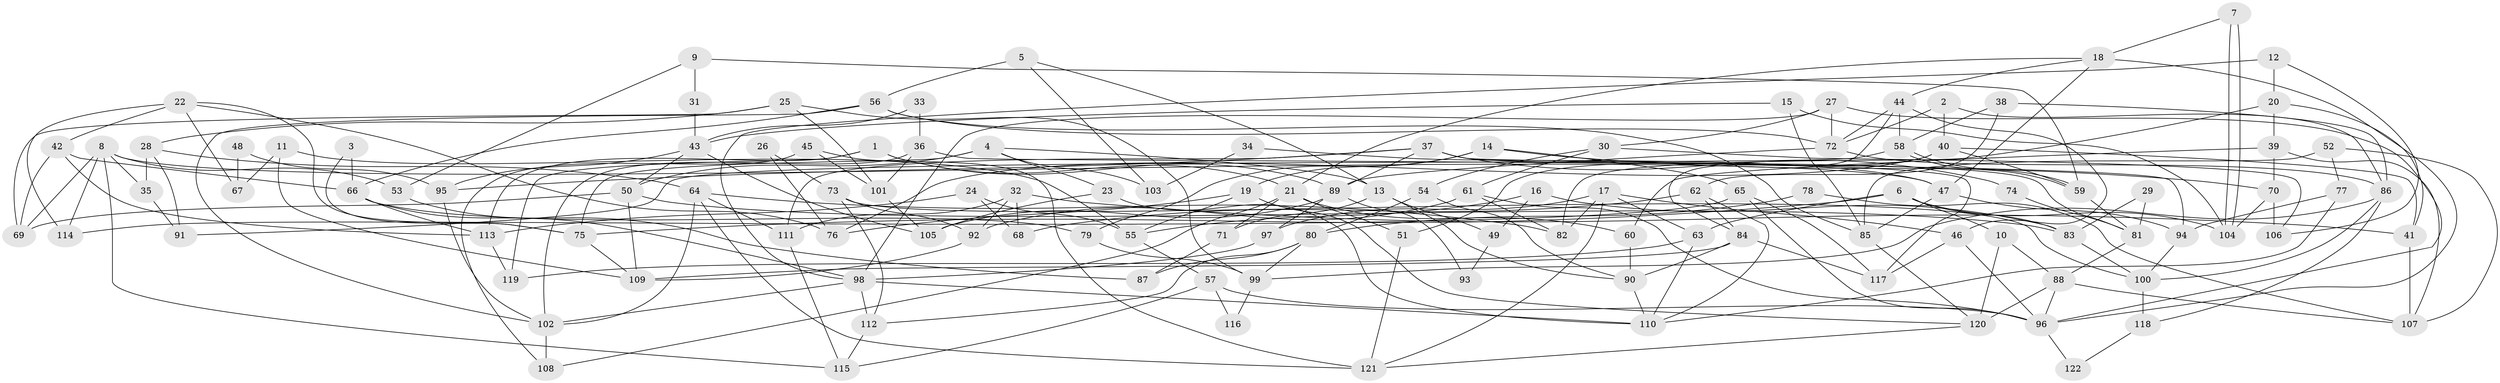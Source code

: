 // coarse degree distribution, {8: 0.013513513513513514, 9: 0.05405405405405406, 5: 0.13513513513513514, 10: 0.013513513513513514, 11: 0.02702702702702703, 3: 0.21621621621621623, 6: 0.12162162162162163, 13: 0.013513513513513514, 2: 0.12162162162162163, 4: 0.22972972972972974, 7: 0.04054054054054054, 16: 0.013513513513513514}
// Generated by graph-tools (version 1.1) at 2025/51/03/04/25 22:51:07]
// undirected, 122 vertices, 244 edges
graph export_dot {
  node [color=gray90,style=filled];
  1;
  2;
  3;
  4;
  5;
  6;
  7;
  8;
  9;
  10;
  11;
  12;
  13;
  14;
  15;
  16;
  17;
  18;
  19;
  20;
  21;
  22;
  23;
  24;
  25;
  26;
  27;
  28;
  29;
  30;
  31;
  32;
  33;
  34;
  35;
  36;
  37;
  38;
  39;
  40;
  41;
  42;
  43;
  44;
  45;
  46;
  47;
  48;
  49;
  50;
  51;
  52;
  53;
  54;
  55;
  56;
  57;
  58;
  59;
  60;
  61;
  62;
  63;
  64;
  65;
  66;
  67;
  68;
  69;
  70;
  71;
  72;
  73;
  74;
  75;
  76;
  77;
  78;
  79;
  80;
  81;
  82;
  83;
  84;
  85;
  86;
  87;
  88;
  89;
  90;
  91;
  92;
  93;
  94;
  95;
  96;
  97;
  98;
  99;
  100;
  101;
  102;
  103;
  104;
  105;
  106;
  107;
  108;
  109;
  110;
  111;
  112;
  113;
  114;
  115;
  116;
  117;
  118;
  119;
  120;
  121;
  122;
  1 -- 113;
  1 -- 89;
  1 -- 21;
  1 -- 119;
  2 -- 86;
  2 -- 72;
  2 -- 40;
  3 -- 66;
  3 -- 75;
  4 -- 23;
  4 -- 75;
  4 -- 13;
  4 -- 50;
  4 -- 103;
  5 -- 56;
  5 -- 13;
  5 -- 103;
  6 -- 63;
  6 -- 83;
  6 -- 10;
  6 -- 75;
  6 -- 104;
  7 -- 18;
  7 -- 104;
  7 -- 104;
  8 -- 47;
  8 -- 115;
  8 -- 35;
  8 -- 53;
  8 -- 69;
  8 -- 114;
  9 -- 53;
  9 -- 59;
  9 -- 31;
  10 -- 88;
  10 -- 120;
  11 -- 55;
  11 -- 109;
  11 -- 67;
  12 -- 106;
  12 -- 98;
  12 -- 20;
  13 -- 90;
  13 -- 49;
  13 -- 71;
  14 -- 65;
  14 -- 70;
  14 -- 19;
  14 -- 79;
  15 -- 104;
  15 -- 85;
  15 -- 43;
  16 -- 55;
  16 -- 83;
  16 -- 49;
  17 -- 121;
  17 -- 46;
  17 -- 63;
  17 -- 82;
  17 -- 97;
  18 -- 44;
  18 -- 21;
  18 -- 47;
  18 -- 96;
  19 -- 120;
  19 -- 55;
  19 -- 76;
  20 -- 41;
  20 -- 39;
  20 -- 82;
  21 -- 108;
  21 -- 51;
  21 -- 60;
  21 -- 71;
  22 -- 76;
  22 -- 75;
  22 -- 42;
  22 -- 67;
  22 -- 114;
  23 -- 110;
  23 -- 105;
  24 -- 55;
  24 -- 113;
  24 -- 68;
  25 -- 69;
  25 -- 101;
  25 -- 28;
  25 -- 99;
  26 -- 73;
  26 -- 76;
  27 -- 98;
  27 -- 96;
  27 -- 30;
  27 -- 72;
  28 -- 35;
  28 -- 64;
  28 -- 91;
  29 -- 81;
  29 -- 83;
  30 -- 61;
  30 -- 54;
  30 -- 106;
  31 -- 43;
  32 -- 92;
  32 -- 111;
  32 -- 41;
  32 -- 68;
  33 -- 43;
  33 -- 36;
  34 -- 103;
  34 -- 47;
  35 -- 91;
  36 -- 102;
  36 -- 94;
  36 -- 101;
  37 -- 89;
  37 -- 81;
  37 -- 74;
  37 -- 95;
  37 -- 111;
  37 -- 117;
  38 -- 58;
  38 -- 62;
  38 -- 86;
  39 -- 60;
  39 -- 70;
  39 -- 107;
  40 -- 51;
  40 -- 41;
  40 -- 59;
  40 -- 76;
  41 -- 107;
  42 -- 113;
  42 -- 66;
  42 -- 69;
  43 -- 50;
  43 -- 95;
  43 -- 105;
  44 -- 46;
  44 -- 72;
  44 -- 58;
  44 -- 84;
  45 -- 101;
  45 -- 121;
  45 -- 108;
  46 -- 96;
  46 -- 117;
  47 -- 94;
  47 -- 85;
  48 -- 95;
  48 -- 67;
  49 -- 93;
  50 -- 69;
  50 -- 83;
  50 -- 109;
  51 -- 121;
  52 -- 107;
  52 -- 85;
  52 -- 77;
  53 -- 87;
  54 -- 90;
  54 -- 80;
  55 -- 57;
  56 -- 72;
  56 -- 102;
  56 -- 66;
  56 -- 85;
  57 -- 115;
  57 -- 96;
  57 -- 116;
  58 -- 59;
  58 -- 59;
  58 -- 91;
  59 -- 81;
  60 -- 90;
  61 -- 96;
  61 -- 82;
  61 -- 92;
  62 -- 84;
  62 -- 68;
  62 -- 110;
  63 -- 110;
  63 -- 119;
  64 -- 82;
  64 -- 102;
  64 -- 111;
  64 -- 121;
  65 -- 114;
  65 -- 96;
  65 -- 117;
  66 -- 79;
  66 -- 98;
  66 -- 113;
  70 -- 104;
  70 -- 106;
  71 -- 87;
  72 -- 86;
  72 -- 89;
  73 -- 112;
  73 -- 92;
  73 -- 100;
  74 -- 81;
  75 -- 109;
  77 -- 110;
  77 -- 94;
  78 -- 80;
  78 -- 107;
  79 -- 99;
  80 -- 99;
  80 -- 87;
  80 -- 112;
  81 -- 88;
  83 -- 100;
  84 -- 117;
  84 -- 90;
  84 -- 109;
  85 -- 120;
  86 -- 99;
  86 -- 100;
  86 -- 118;
  88 -- 107;
  88 -- 120;
  88 -- 96;
  89 -- 97;
  89 -- 93;
  89 -- 105;
  90 -- 110;
  92 -- 109;
  94 -- 100;
  95 -- 102;
  96 -- 122;
  97 -- 98;
  98 -- 102;
  98 -- 110;
  98 -- 112;
  99 -- 116;
  100 -- 118;
  101 -- 105;
  102 -- 108;
  111 -- 115;
  112 -- 115;
  113 -- 119;
  118 -- 122;
  120 -- 121;
}
